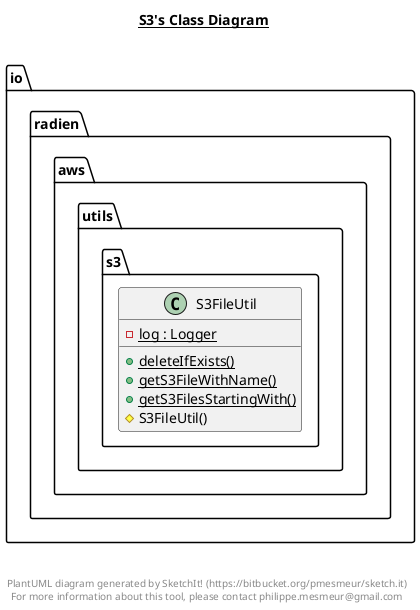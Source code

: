 @startuml

title __S3's Class Diagram__\n

  namespace io.radien.aws.utils.s3 {
    class io.radien.aws.utils.s3.S3FileUtil {
        {static} - log : Logger
        {static} + deleteIfExists()
        {static} + getS3FileWithName()
        {static} + getS3FilesStartingWith()
        # S3FileUtil()
    }
  }
  



right footer


PlantUML diagram generated by SketchIt! (https://bitbucket.org/pmesmeur/sketch.it)
For more information about this tool, please contact philippe.mesmeur@gmail.com
endfooter

@enduml
